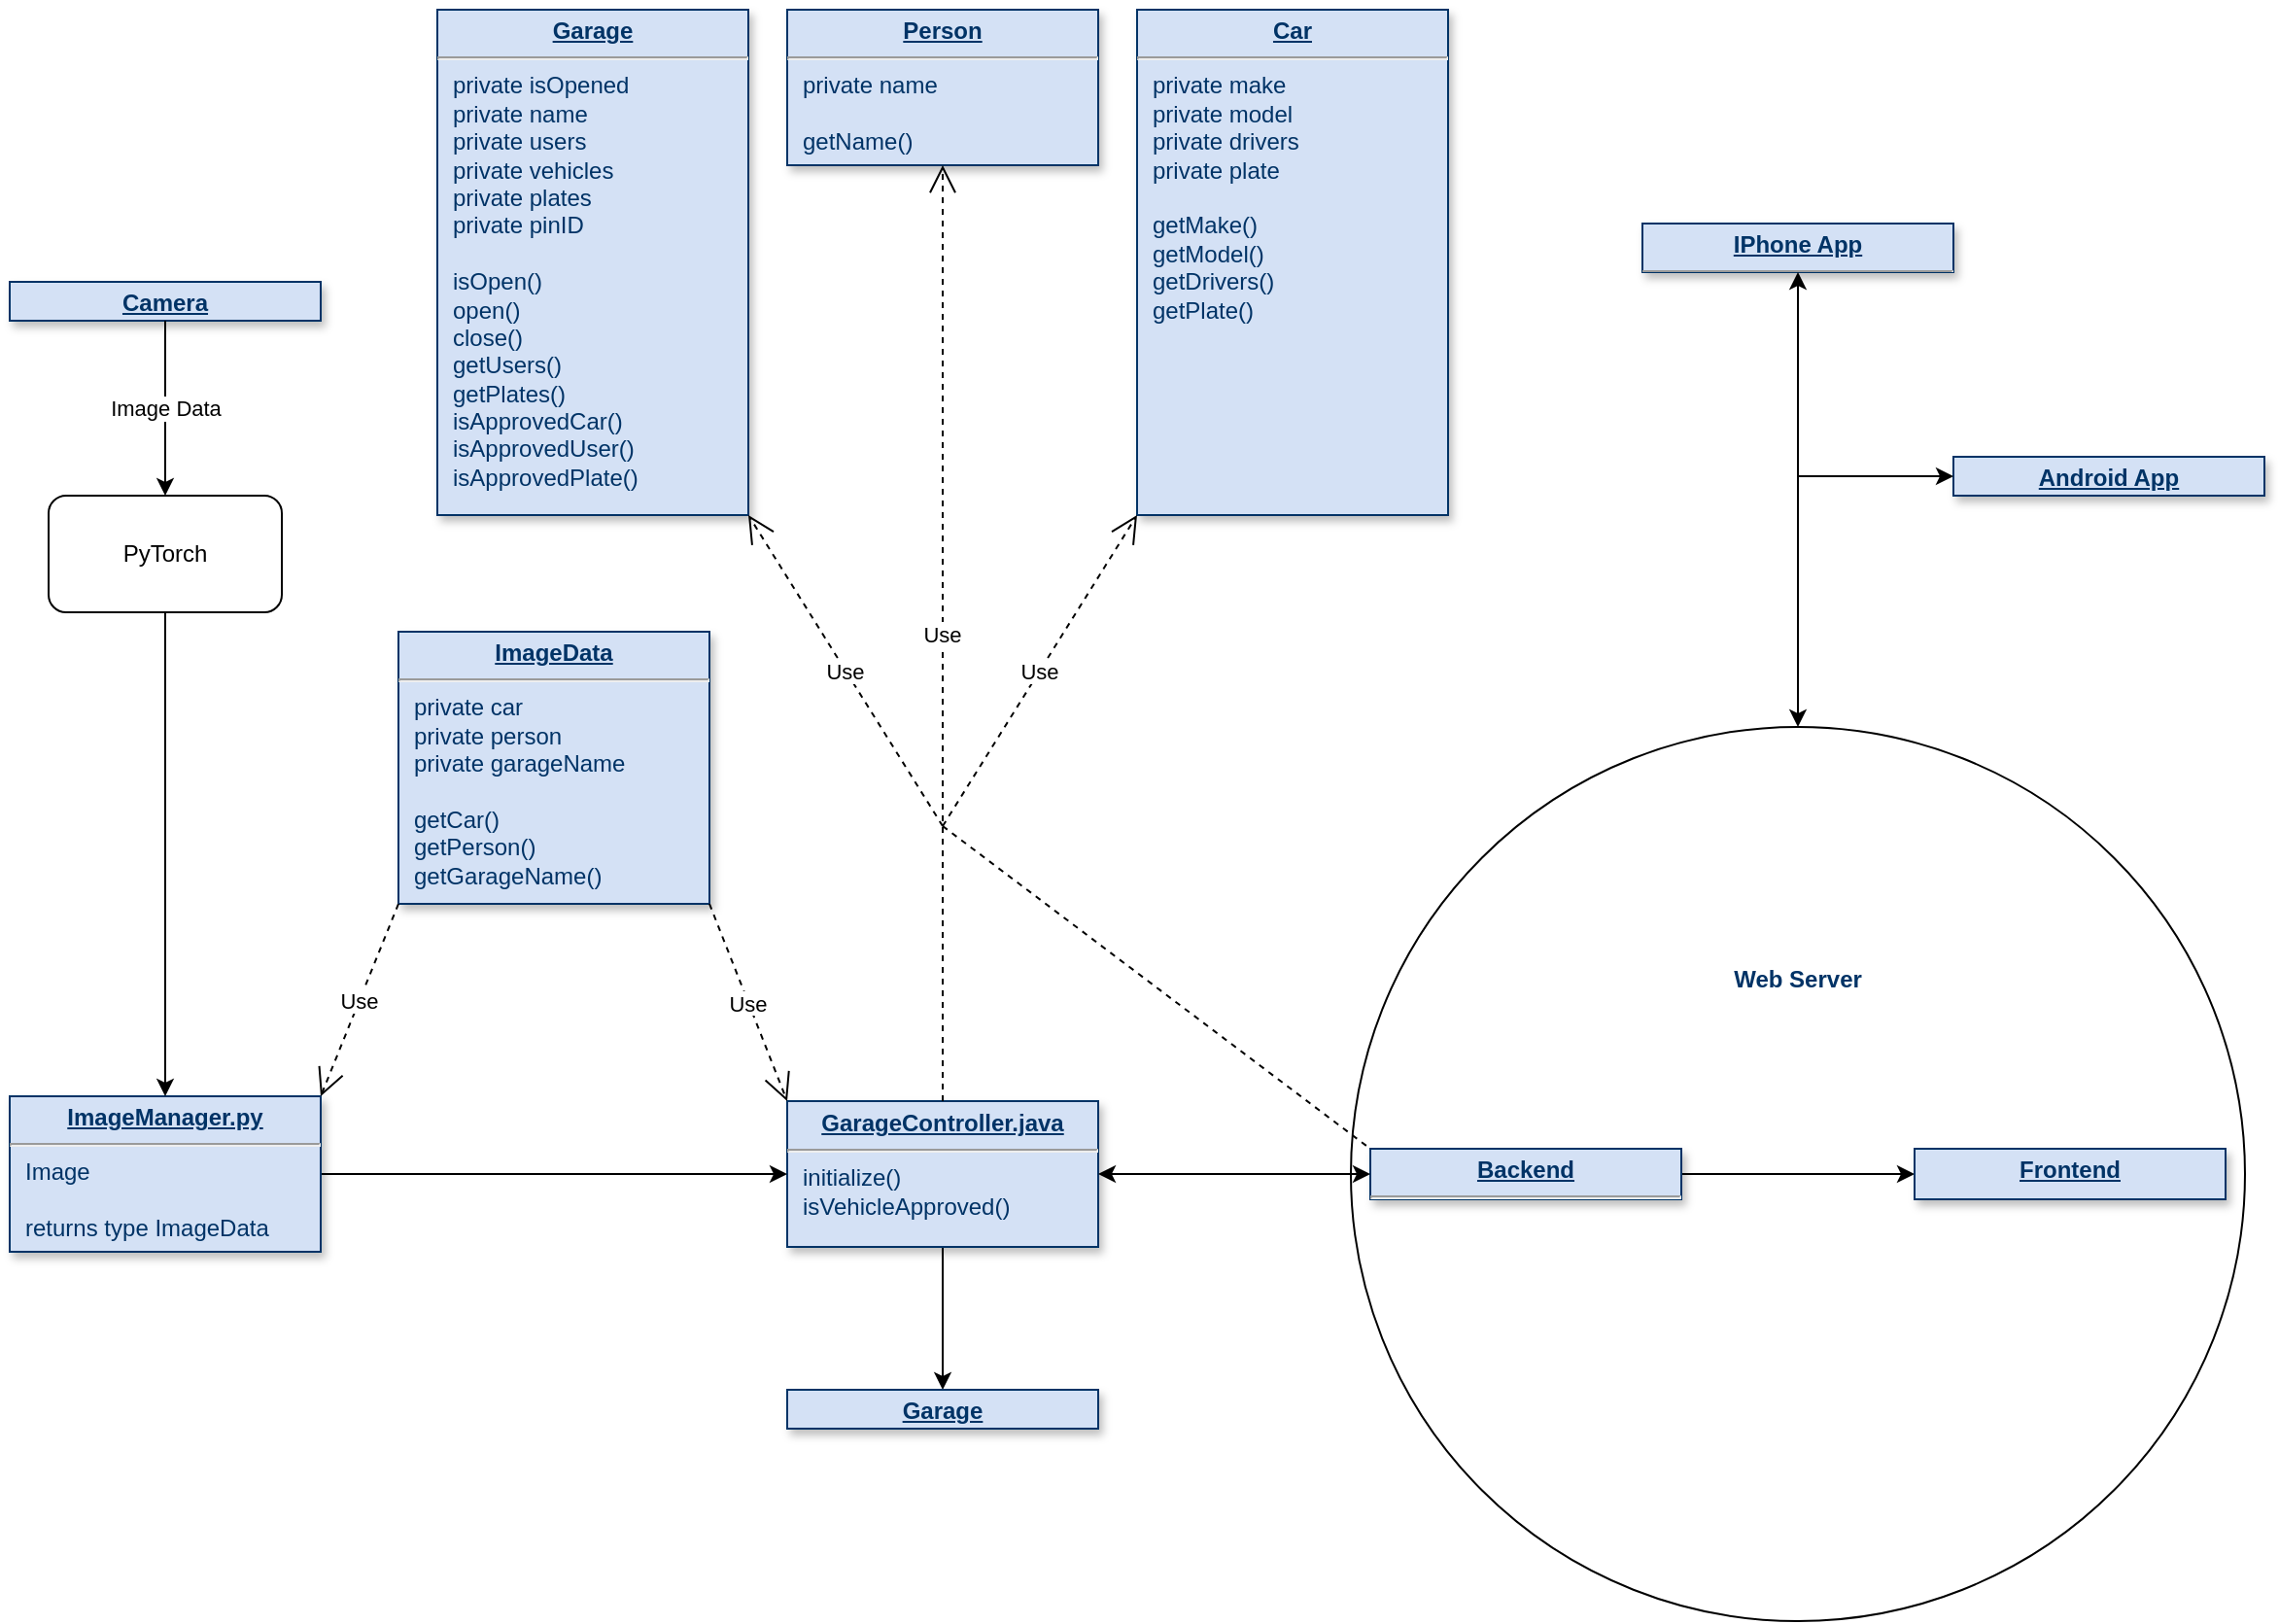 <mxfile version="24.0.7" type="device">
  <diagram name="Page-1" id="efa7a0a1-bf9b-a30e-e6df-94a7791c09e9">
    <mxGraphModel dx="2073" dy="1060" grid="1" gridSize="10" guides="1" tooltips="1" connect="1" arrows="1" fold="1" page="1" pageScale="1" pageWidth="413" pageHeight="583" background="none" math="0" shadow="0">
      <root>
        <mxCell id="0" />
        <mxCell id="1" parent="0" />
        <mxCell id="rDI2nsNRu9KXxxyHsxrK-138" value="&lt;b style=&quot;color: rgb(0, 51, 102); text-wrap: nowrap;&quot;&gt;Web Server&lt;/b&gt;&lt;div&gt;&lt;b style=&quot;color: rgb(0, 51, 102); text-wrap: nowrap;&quot;&gt;&lt;br&gt;&lt;/b&gt;&lt;/div&gt;&lt;div&gt;&lt;b style=&quot;color: rgb(0, 51, 102); text-wrap: nowrap;&quot;&gt;&lt;br&gt;&lt;/b&gt;&lt;/div&gt;&lt;div&gt;&lt;b style=&quot;color: rgb(0, 51, 102); text-wrap: nowrap;&quot;&gt;&lt;br&gt;&lt;/b&gt;&lt;/div&gt;&lt;div&gt;&lt;b style=&quot;color: rgb(0, 51, 102); text-wrap: nowrap;&quot;&gt;&lt;br&gt;&lt;/b&gt;&lt;/div&gt;&lt;div&gt;&lt;b style=&quot;color: rgb(0, 51, 102); text-wrap: nowrap;&quot;&gt;&lt;br&gt;&lt;/b&gt;&lt;/div&gt;&lt;div&gt;&lt;b style=&quot;color: rgb(0, 51, 102); text-wrap: nowrap;&quot;&gt;&lt;br&gt;&lt;/b&gt;&lt;/div&gt;&lt;div&gt;&lt;b style=&quot;color: rgb(0, 51, 102); text-wrap: nowrap;&quot;&gt;&lt;br&gt;&lt;/b&gt;&lt;/div&gt;&lt;div&gt;&lt;b style=&quot;color: rgb(0, 51, 102); text-wrap: nowrap;&quot;&gt;&lt;br&gt;&lt;/b&gt;&lt;/div&gt;&lt;div&gt;&lt;b style=&quot;color: rgb(0, 51, 102); text-wrap: nowrap;&quot;&gt;&lt;br&gt;&lt;/b&gt;&lt;/div&gt;&lt;div&gt;&lt;b style=&quot;color: rgb(0, 51, 102); text-wrap: nowrap;&quot;&gt;&lt;br&gt;&lt;/b&gt;&lt;/div&gt;&lt;div&gt;&lt;b style=&quot;color: rgb(0, 51, 102); text-wrap: nowrap;&quot;&gt;&lt;br&gt;&lt;/b&gt;&lt;/div&gt;&lt;div&gt;&lt;b style=&quot;color: rgb(0, 51, 102); text-wrap: nowrap;&quot;&gt;&lt;br&gt;&lt;/b&gt;&lt;/div&gt;&lt;div&gt;&lt;b style=&quot;color: rgb(0, 51, 102); text-wrap: nowrap;&quot;&gt;&lt;br&gt;&lt;/b&gt;&lt;/div&gt;&lt;div&gt;&lt;br&gt;&lt;/div&gt;" style="ellipse;whiteSpace=wrap;html=1;aspect=fixed;" vertex="1" parent="1">
          <mxGeometry x="730" y="489" width="460" height="460" as="geometry" />
        </mxCell>
        <mxCell id="19" value="&lt;p style=&quot;margin: 0px; margin-top: 4px; text-align: center; text-decoration: underline;&quot;&gt;&lt;strong&gt;Garage&lt;/strong&gt;&lt;/p&gt;&lt;hr&gt;&lt;p style=&quot;margin: 0px; margin-left: 8px;&quot;&gt;private isOpened&lt;/p&gt;&lt;p style=&quot;margin: 0px; margin-left: 8px;&quot;&gt;private name&lt;/p&gt;&lt;p style=&quot;margin: 0px; margin-left: 8px;&quot;&gt;private users&lt;/p&gt;&lt;p style=&quot;margin: 0px; margin-left: 8px;&quot;&gt;private vehicles&lt;/p&gt;&lt;p style=&quot;margin: 0px; margin-left: 8px;&quot;&gt;private plates&lt;/p&gt;&lt;p style=&quot;margin: 0px; margin-left: 8px;&quot;&gt;private pinID&lt;/p&gt;&lt;p style=&quot;margin: 0px; margin-left: 8px;&quot;&gt;&lt;br&gt;&lt;/p&gt;&lt;p style=&quot;margin: 0px; margin-left: 8px;&quot;&gt;isOpen()&lt;/p&gt;&lt;p style=&quot;margin: 0px; margin-left: 8px;&quot;&gt;open()&lt;/p&gt;&lt;p style=&quot;margin: 0px; margin-left: 8px;&quot;&gt;close()&lt;/p&gt;&lt;p style=&quot;margin: 0px; margin-left: 8px;&quot;&gt;getUsers()&lt;/p&gt;&lt;p style=&quot;margin: 0px; margin-left: 8px;&quot;&gt;getPlates()&lt;/p&gt;&lt;p style=&quot;margin: 0px; margin-left: 8px;&quot;&gt;isApprovedCar()&lt;/p&gt;&lt;p style=&quot;margin: 0px; margin-left: 8px;&quot;&gt;isApprovedUser()&lt;/p&gt;&lt;p style=&quot;margin: 0px; margin-left: 8px;&quot;&gt;isApprovedPlate()&lt;/p&gt;" style="verticalAlign=top;align=left;overflow=fill;fontSize=12;fontFamily=Helvetica;html=1;strokeColor=#003366;shadow=1;fillColor=#D4E1F5;fontColor=#003366" parent="1" vertex="1">
          <mxGeometry x="260" y="120" width="160" height="260" as="geometry" />
        </mxCell>
        <mxCell id="rDI2nsNRu9KXxxyHsxrK-148" style="edgeStyle=orthogonalEdgeStyle;rounded=0;orthogonalLoop=1;jettySize=auto;html=1;entryX=0.5;entryY=0;entryDx=0;entryDy=0;" edge="1" parent="1" source="20" target="24">
          <mxGeometry relative="1" as="geometry" />
        </mxCell>
        <mxCell id="20" value="&lt;p style=&quot;margin: 0px; margin-top: 4px; text-align: center; text-decoration: underline;&quot;&gt;&lt;strong&gt;GarageController.java&lt;/strong&gt;&lt;/p&gt;&lt;hr&gt;&lt;p style=&quot;margin: 0px 0px 0px 8px;&quot;&gt;initialize()&lt;/p&gt;&lt;p style=&quot;margin: 0px; margin-left: 8px;&quot;&gt;isVehicleApproved()&lt;/p&gt;&lt;p style=&quot;margin: 0px; margin-left: 8px;&quot;&gt;&lt;br&gt;&lt;/p&gt;" style="verticalAlign=top;align=left;overflow=fill;fontSize=12;fontFamily=Helvetica;html=1;strokeColor=#003366;shadow=1;fillColor=#D4E1F5;fontColor=#003366" parent="1" vertex="1">
          <mxGeometry x="440" y="681.5" width="160" height="75" as="geometry" />
        </mxCell>
        <mxCell id="rDI2nsNRu9KXxxyHsxrK-127" style="edgeStyle=orthogonalEdgeStyle;rounded=0;orthogonalLoop=1;jettySize=auto;html=1;entryX=0;entryY=0.5;entryDx=0;entryDy=0;" edge="1" parent="1" source="21" target="20">
          <mxGeometry relative="1" as="geometry" />
        </mxCell>
        <mxCell id="21" value="&lt;p style=&quot;margin: 0px; margin-top: 4px; text-align: center; text-decoration: underline;&quot;&gt;&lt;b&gt;ImageManager.py&lt;/b&gt;&lt;/p&gt;&lt;hr&gt;&lt;p style=&quot;margin: 0px; margin-left: 8px;&quot;&gt;Image&lt;/p&gt;&lt;p style=&quot;margin: 0px; margin-left: 8px;&quot;&gt;&lt;br&gt;&lt;/p&gt;&lt;p style=&quot;margin: 0px; margin-left: 8px;&quot;&gt;returns type ImageData&lt;/p&gt;&lt;p style=&quot;margin: 0px; margin-left: 8px;&quot;&gt;&lt;br&gt;&lt;/p&gt;" style="verticalAlign=top;align=left;overflow=fill;fontSize=12;fontFamily=Helvetica;html=1;strokeColor=#003366;shadow=1;fillColor=#D4E1F5;fontColor=#003366" parent="1" vertex="1">
          <mxGeometry x="40" y="679" width="160" height="80" as="geometry" />
        </mxCell>
        <mxCell id="24" value="&lt;p style=&quot;margin: 0px; margin-top: 4px; text-align: center; text-decoration: underline;&quot;&gt;&lt;b&gt;Garage&lt;/b&gt;&lt;/p&gt;" style="verticalAlign=top;align=left;overflow=fill;fontSize=12;fontFamily=Helvetica;html=1;strokeColor=#003366;shadow=1;fillColor=#D4E1F5;fontColor=#003366" parent="1" vertex="1">
          <mxGeometry x="440" y="830" width="160" height="20" as="geometry" />
        </mxCell>
        <mxCell id="25" value="&lt;p style=&quot;margin: 0px; margin-top: 4px; text-align: center; text-decoration: underline;&quot;&gt;&lt;strong&gt;Camera&lt;/strong&gt;&lt;/p&gt;&lt;hr&gt;&lt;p style=&quot;margin: 0px; margin-left: 8px;&quot;&gt;&lt;br&gt;&lt;/p&gt;" style="verticalAlign=top;align=left;overflow=fill;fontSize=12;fontFamily=Helvetica;html=1;strokeColor=#003366;shadow=1;fillColor=#D4E1F5;fontColor=#003366" parent="1" vertex="1">
          <mxGeometry x="40" y="260" width="160" height="20" as="geometry" />
        </mxCell>
        <mxCell id="rDI2nsNRu9KXxxyHsxrK-114" value="Use" style="endArrow=open;endSize=12;dashed=1;entryX=1;entryY=1;entryDx=0;entryDy=0;" edge="1" parent="1" target="19">
          <mxGeometry as="geometry">
            <mxPoint x="520" y="540" as="sourcePoint" />
            <mxPoint x="480" y="272" as="targetPoint" />
            <mxPoint as="offset" />
          </mxGeometry>
        </mxCell>
        <mxCell id="rDI2nsNRu9KXxxyHsxrK-121" value="" style="edgeStyle=orthogonalEdgeStyle;rounded=0;orthogonalLoop=1;jettySize=auto;html=1;" edge="1" parent="1" source="rDI2nsNRu9KXxxyHsxrK-116" target="21">
          <mxGeometry relative="1" as="geometry" />
        </mxCell>
        <mxCell id="rDI2nsNRu9KXxxyHsxrK-116" value="PyTorch" style="rounded=1;whiteSpace=wrap;html=1;" vertex="1" parent="1">
          <mxGeometry x="60" y="370" width="120" height="60" as="geometry" />
        </mxCell>
        <mxCell id="rDI2nsNRu9KXxxyHsxrK-118" value="" style="endArrow=classic;html=1;rounded=0;entryX=0.5;entryY=0;entryDx=0;entryDy=0;exitX=0.5;exitY=1;exitDx=0;exitDy=0;" edge="1" parent="1" source="25" target="rDI2nsNRu9KXxxyHsxrK-116">
          <mxGeometry relative="1" as="geometry">
            <mxPoint x="170" y="344.5" as="sourcePoint" />
            <mxPoint x="130" y="280" as="targetPoint" />
          </mxGeometry>
        </mxCell>
        <mxCell id="rDI2nsNRu9KXxxyHsxrK-119" value="Image Data" style="edgeLabel;resizable=0;html=1;;align=center;verticalAlign=middle;" connectable="0" vertex="1" parent="rDI2nsNRu9KXxxyHsxrK-118">
          <mxGeometry relative="1" as="geometry" />
        </mxCell>
        <mxCell id="rDI2nsNRu9KXxxyHsxrK-122" value="&lt;p style=&quot;margin: 0px; margin-top: 4px; text-align: center; text-decoration: underline;&quot;&gt;&lt;strong&gt;Person&lt;/strong&gt;&lt;/p&gt;&lt;hr&gt;&lt;p style=&quot;margin: 0px; margin-left: 8px;&quot;&gt;private name&lt;/p&gt;&lt;p style=&quot;margin: 0px; margin-left: 8px;&quot;&gt;&lt;br&gt;&lt;/p&gt;&lt;p style=&quot;margin: 0px; margin-left: 8px;&quot;&gt;getName()&lt;/p&gt;" style="verticalAlign=top;align=left;overflow=fill;fontSize=12;fontFamily=Helvetica;html=1;strokeColor=#003366;shadow=1;fillColor=#D4E1F5;fontColor=#003366" vertex="1" parent="1">
          <mxGeometry x="440" y="120" width="160" height="80" as="geometry" />
        </mxCell>
        <mxCell id="rDI2nsNRu9KXxxyHsxrK-123" value="Use" style="endArrow=open;endSize=12;dashed=1;entryX=0.5;entryY=1;entryDx=0;entryDy=0;exitX=0.5;exitY=0;exitDx=0;exitDy=0;" edge="1" parent="1" source="20" target="rDI2nsNRu9KXxxyHsxrK-122">
          <mxGeometry x="430" y="50" as="geometry">
            <mxPoint x="550" y="430" as="sourcePoint" />
            <mxPoint x="430" y="300" as="targetPoint" />
            <Array as="points">
              <mxPoint x="520" y="460" />
            </Array>
          </mxGeometry>
        </mxCell>
        <mxCell id="rDI2nsNRu9KXxxyHsxrK-124" value="&lt;p style=&quot;margin: 0px; margin-top: 4px; text-align: center; text-decoration: underline;&quot;&gt;&lt;strong&gt;Car&lt;/strong&gt;&lt;/p&gt;&lt;hr&gt;&lt;p style=&quot;margin: 0px; margin-left: 8px;&quot;&gt;private make&lt;/p&gt;&lt;p style=&quot;margin: 0px; margin-left: 8px;&quot;&gt;private model&lt;/p&gt;&lt;p style=&quot;margin: 0px; margin-left: 8px;&quot;&gt;private drivers&lt;/p&gt;&lt;p style=&quot;margin: 0px; margin-left: 8px;&quot;&gt;private plate&lt;/p&gt;&lt;p style=&quot;margin: 0px; margin-left: 8px;&quot;&gt;&lt;br&gt;&lt;/p&gt;&lt;p style=&quot;margin: 0px; margin-left: 8px;&quot;&gt;getMake()&lt;/p&gt;&lt;p style=&quot;margin: 0px; margin-left: 8px;&quot;&gt;getModel()&lt;/p&gt;&lt;p style=&quot;margin: 0px; margin-left: 8px;&quot;&gt;getDrivers()&lt;/p&gt;&lt;p style=&quot;margin: 0px; margin-left: 8px;&quot;&gt;getPlate()&lt;/p&gt;" style="verticalAlign=top;align=left;overflow=fill;fontSize=12;fontFamily=Helvetica;html=1;strokeColor=#003366;shadow=1;fillColor=#D4E1F5;fontColor=#003366" vertex="1" parent="1">
          <mxGeometry x="620" y="120" width="160" height="260" as="geometry" />
        </mxCell>
        <mxCell id="rDI2nsNRu9KXxxyHsxrK-126" value="Use" style="endArrow=open;endSize=12;dashed=1;entryX=0;entryY=1;entryDx=0;entryDy=0;" edge="1" parent="1" target="rDI2nsNRu9KXxxyHsxrK-124">
          <mxGeometry as="geometry">
            <mxPoint x="520" y="540" as="sourcePoint" />
            <mxPoint x="620" y="376" as="targetPoint" />
            <mxPoint as="offset" />
          </mxGeometry>
        </mxCell>
        <mxCell id="rDI2nsNRu9KXxxyHsxrK-129" value="&lt;p style=&quot;margin: 0px; margin-top: 4px; text-align: center; text-decoration: underline;&quot;&gt;&lt;strong&gt;ImageData&lt;/strong&gt;&lt;/p&gt;&lt;hr&gt;&lt;p style=&quot;margin: 0px; margin-left: 8px;&quot;&gt;private car&lt;/p&gt;&lt;p style=&quot;margin: 0px; margin-left: 8px;&quot;&gt;private person&lt;/p&gt;&lt;p style=&quot;margin: 0px; margin-left: 8px;&quot;&gt;private garageName&lt;/p&gt;&lt;p style=&quot;margin: 0px; margin-left: 8px;&quot;&gt;&lt;br&gt;&lt;/p&gt;&lt;p style=&quot;margin: 0px; margin-left: 8px;&quot;&gt;getCar()&lt;/p&gt;&lt;p style=&quot;margin: 0px; margin-left: 8px;&quot;&gt;getPerson()&lt;/p&gt;&lt;p style=&quot;margin: 0px; margin-left: 8px;&quot;&gt;getGarageName()&lt;/p&gt;" style="verticalAlign=top;align=left;overflow=fill;fontSize=12;fontFamily=Helvetica;html=1;strokeColor=#003366;shadow=1;fillColor=#D4E1F5;fontColor=#003366" vertex="1" parent="1">
          <mxGeometry x="240" y="440" width="160" height="140" as="geometry" />
        </mxCell>
        <mxCell id="rDI2nsNRu9KXxxyHsxrK-130" value="Use" style="endArrow=open;endSize=12;dashed=1;exitX=0;exitY=1;exitDx=0;exitDy=0;entryX=1;entryY=0;entryDx=0;entryDy=0;" edge="1" parent="1" source="rDI2nsNRu9KXxxyHsxrK-129" target="21">
          <mxGeometry x="430" y="50" as="geometry">
            <mxPoint x="220" y="751" as="sourcePoint" />
            <mxPoint x="140" y="690" as="targetPoint" />
          </mxGeometry>
        </mxCell>
        <mxCell id="rDI2nsNRu9KXxxyHsxrK-131" value="Use" style="endArrow=open;endSize=12;dashed=1;entryX=0;entryY=0;entryDx=0;entryDy=0;exitX=1;exitY=1;exitDx=0;exitDy=0;" edge="1" parent="1" source="rDI2nsNRu9KXxxyHsxrK-129" target="20">
          <mxGeometry x="430" y="50" as="geometry">
            <mxPoint x="450" y="733" as="sourcePoint" />
            <mxPoint x="330" y="620" as="targetPoint" />
          </mxGeometry>
        </mxCell>
        <mxCell id="rDI2nsNRu9KXxxyHsxrK-135" style="edgeStyle=orthogonalEdgeStyle;rounded=0;orthogonalLoop=1;jettySize=auto;html=1;entryX=0;entryY=0.5;entryDx=0;entryDy=0;" edge="1" parent="1" source="rDI2nsNRu9KXxxyHsxrK-132" target="rDI2nsNRu9KXxxyHsxrK-137">
          <mxGeometry relative="1" as="geometry">
            <mxPoint x="1010.0" y="719" as="targetPoint" />
          </mxGeometry>
        </mxCell>
        <mxCell id="rDI2nsNRu9KXxxyHsxrK-132" value="&lt;p style=&quot;margin: 0px; margin-top: 4px; text-align: center; text-decoration: underline;&quot;&gt;&lt;strong&gt;Backend&lt;/strong&gt;&lt;/p&gt;&lt;hr&gt;&lt;p style=&quot;margin: 0px 0px 0px 8px;&quot;&gt;&lt;br&gt;&lt;/p&gt;" style="verticalAlign=top;align=left;overflow=fill;fontSize=12;fontFamily=Helvetica;html=1;strokeColor=#003366;shadow=1;fillColor=#D4E1F5;fontColor=#003366" vertex="1" parent="1">
          <mxGeometry x="740" y="706" width="160" height="26" as="geometry" />
        </mxCell>
        <mxCell id="rDI2nsNRu9KXxxyHsxrK-134" value="" style="endArrow=none;dashed=1;html=1;rounded=0;entryX=0;entryY=0;entryDx=0;entryDy=0;" edge="1" parent="1" target="rDI2nsNRu9KXxxyHsxrK-132">
          <mxGeometry width="50" height="50" relative="1" as="geometry">
            <mxPoint x="520" y="540" as="sourcePoint" />
            <mxPoint x="660" y="660" as="targetPoint" />
          </mxGeometry>
        </mxCell>
        <mxCell id="rDI2nsNRu9KXxxyHsxrK-137" value="&lt;p style=&quot;margin: 0px; margin-top: 4px; text-align: center; text-decoration: underline;&quot;&gt;&lt;b&gt;Frontend&lt;/b&gt;&lt;/p&gt;" style="verticalAlign=top;align=left;overflow=fill;fontSize=12;fontFamily=Helvetica;html=1;strokeColor=#003366;shadow=1;fillColor=#D4E1F5;fontColor=#003366" vertex="1" parent="1">
          <mxGeometry x="1020" y="706" width="160" height="26" as="geometry" />
        </mxCell>
        <mxCell id="rDI2nsNRu9KXxxyHsxrK-139" value="&lt;p style=&quot;margin: 0px; margin-top: 4px; text-align: center; text-decoration: underline;&quot;&gt;&lt;b&gt;IPhone App&lt;/b&gt;&lt;/p&gt;&lt;hr&gt;&lt;p style=&quot;margin: 0px 0px 0px 8px;&quot;&gt;initialize()&lt;/p&gt;&lt;p style=&quot;margin: 0px; margin-left: 8px;&quot;&gt;isVehicleApproved()&lt;/p&gt;&lt;p style=&quot;margin: 0px; margin-left: 8px;&quot;&gt;&lt;br&gt;&lt;/p&gt;" style="verticalAlign=top;align=left;overflow=fill;fontSize=12;fontFamily=Helvetica;html=1;strokeColor=#003366;shadow=1;fillColor=#D4E1F5;fontColor=#003366" vertex="1" parent="1">
          <mxGeometry x="880" y="230" width="160" height="25" as="geometry" />
        </mxCell>
        <mxCell id="rDI2nsNRu9KXxxyHsxrK-140" value="&lt;p style=&quot;margin: 0px; margin-top: 4px; text-align: center; text-decoration: underline;&quot;&gt;&lt;b&gt;Android App&lt;/b&gt;&lt;/p&gt;&lt;hr&gt;&lt;p style=&quot;margin: 0px 0px 0px 8px;&quot;&gt;initialize()&lt;/p&gt;&lt;p style=&quot;margin: 0px; margin-left: 8px;&quot;&gt;isVehicleApproved()&lt;/p&gt;&lt;p style=&quot;margin: 0px; margin-left: 8px;&quot;&gt;&lt;br&gt;&lt;/p&gt;" style="verticalAlign=top;align=left;overflow=fill;fontSize=12;fontFamily=Helvetica;html=1;strokeColor=#003366;shadow=1;fillColor=#D4E1F5;fontColor=#003366" vertex="1" parent="1">
          <mxGeometry x="1040" y="350" width="160" height="20" as="geometry" />
        </mxCell>
        <mxCell id="rDI2nsNRu9KXxxyHsxrK-144" value="" style="endArrow=classic;startArrow=classic;html=1;rounded=0;exitX=1;exitY=0.5;exitDx=0;exitDy=0;entryX=0;entryY=0.5;entryDx=0;entryDy=0;" edge="1" parent="1" source="20" target="rDI2nsNRu9KXxxyHsxrK-132">
          <mxGeometry width="50" height="50" relative="1" as="geometry">
            <mxPoint x="970" y="680" as="sourcePoint" />
            <mxPoint x="1020" y="630" as="targetPoint" />
          </mxGeometry>
        </mxCell>
        <mxCell id="rDI2nsNRu9KXxxyHsxrK-145" value="" style="endArrow=classic;startArrow=classic;html=1;rounded=0;entryX=0.5;entryY=1;entryDx=0;entryDy=0;exitX=0.5;exitY=0;exitDx=0;exitDy=0;" edge="1" parent="1" source="rDI2nsNRu9KXxxyHsxrK-138" target="rDI2nsNRu9KXxxyHsxrK-139">
          <mxGeometry width="50" height="50" relative="1" as="geometry">
            <mxPoint x="1030" y="450" as="sourcePoint" />
            <mxPoint x="1080" y="400" as="targetPoint" />
          </mxGeometry>
        </mxCell>
        <mxCell id="rDI2nsNRu9KXxxyHsxrK-147" value="" style="endArrow=classic;html=1;rounded=0;entryX=0;entryY=0.5;entryDx=0;entryDy=0;" edge="1" parent="1" target="rDI2nsNRu9KXxxyHsxrK-140">
          <mxGeometry width="50" height="50" relative="1" as="geometry">
            <mxPoint x="960" y="360" as="sourcePoint" />
            <mxPoint x="1050" y="410" as="targetPoint" />
          </mxGeometry>
        </mxCell>
      </root>
    </mxGraphModel>
  </diagram>
</mxfile>
